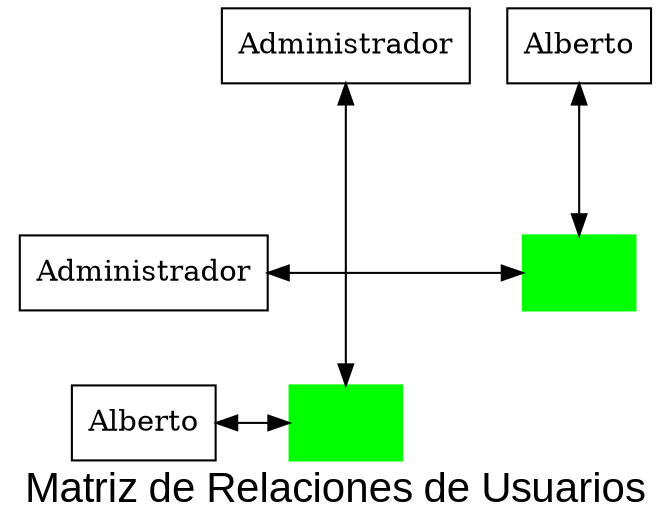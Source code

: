 digraph G {
node [shape=box];
rankdir=TB;
label="Matriz de Relaciones de Usuarios" fontsize=20 fontname="Arial";
// Definir encabezados de filas
fila0 [label="Administrador", group=1];
fila17 [label="Alberto", group=1];
// Definir encabezados de columnas
col0 [label="Administrador", group=1];
col17 [label="Alberto", group=18];
{ rank=same; col0; col17; }
// Definir nodos en las coordenadas especificadas
nodo0_17 [label="", color=green, style=filled, group=18];
nodo17_0 [label="", color=green, style=filled, group=1];
// Conectar encabezados de filas con nodos y los nodos entre ellos horizontalmente
fila0 -> nodo0_17 [dir=both, minlen=2];
fila17 -> nodo17_0 [dir=both, minlen=2];
// Conectar encabezados de columnas con nodos y los nodos entre ellos verticalmente
col0 -> nodo17_0 [dir=both, minlen=2];
col17 -> nodo0_17 [dir=both, minlen=2];
// Mantener los encabezados de filas alineados verticalmente
fila0 -> fila17 [style=invis];
// Mantener los nodos de la misma fila en el mismo rango horizontal
{ rank=same; fila0; nodo0_17 }
{ rank=same; fila17; nodo17_0 }
// Conectar las columnas entre sí de forma invisible para mantener el orden
col0 -> col17 [style=invis];
}
